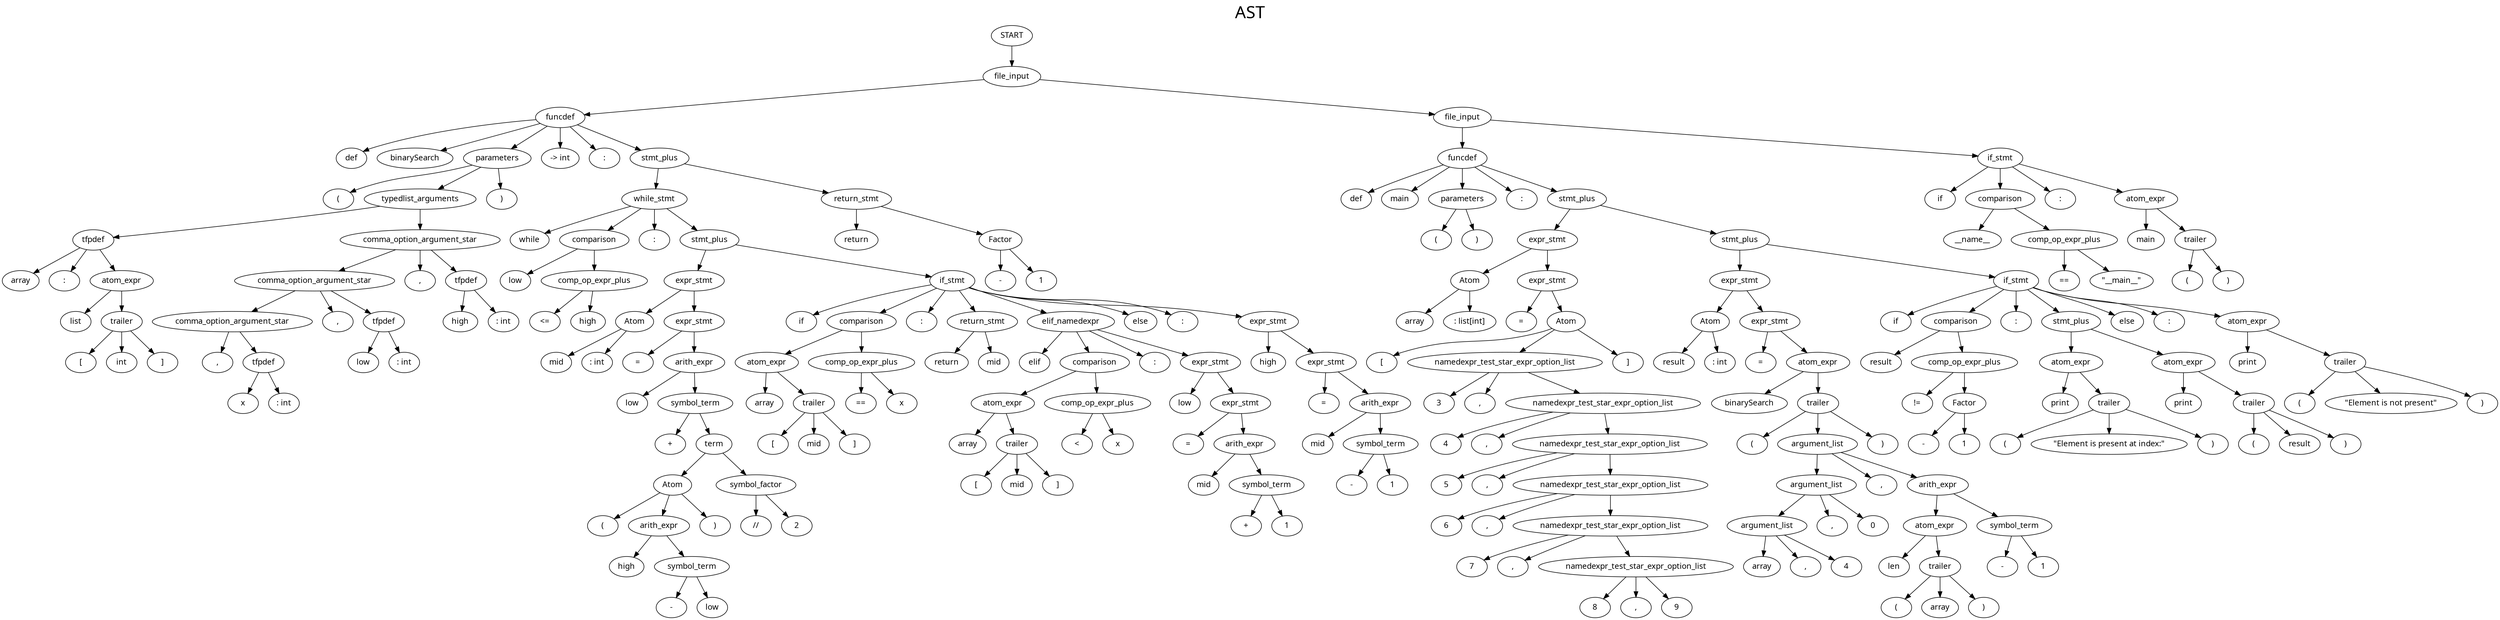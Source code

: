 digraph G{

label     = "AST"
fontname  = "Cascadia code"
fontsize  = 30
labelloc  = t

node   [ fontname="Cascadia code" ]
	670		[ style = solid label = "START"  ];
	670 -> 669
	669		[ style = solid label = "file_input"  ];
	669 -> 301
	301		[ style = solid label = "funcdef"  ];
	301 -> 0
	0		[ style = solid label = "def"  ];
	301 -> 1
	1		[ style = solid label = "binarySearch"  ];
	301 -> 47
	47		[ style = solid label = "parameters"  ];
	47 -> 2
	2		[ style = solid label = "("  ];
	47 -> 46
	46		[ style = solid label = "typedlist_arguments"  ];
	46 -> 30
	30		[ style = solid label = "tfpdef"  ];
	30 -> 3
	3		[ style = solid label = "array"  ];
	30 -> 4
	4		[ style = solid label = ":"  ];
	30 -> 21
	21		[ style = solid label = "atom_expr"  ];
	21 -> 5
	5		[ style = solid label = "list"  ];
	21 -> 18
	18		[ style = solid label = "trailer"  ];
	18 -> 6
	6		[ style = solid label = "["  ];
	18 -> 7
	7		[ style = solid label = "int"  ];
	18 -> 8
	8		[ style = solid label = "]"  ];
	46 -> 45
	45		[ style = solid label = "comma_option_argument_star"  ];
	45 -> 40
	40		[ style = solid label = "comma_option_argument_star"  ];
	40 -> 35
	35		[ style = solid label = "comma_option_argument_star"  ];
	35 -> 19
	19		[ style = solid label = ","  ];
	35 -> 33
	33		[ style = solid label = "tfpdef"  ];
	33 -> 31
	31		[ style = solid label = "x"  ];
	33 -> 32
	32		[ style = solid label = ": int"  ];
	40 -> 34
	34		[ style = solid label = ","  ];
	40 -> 38
	38		[ style = solid label = "tfpdef"  ];
	38 -> 36
	36		[ style = solid label = "low"  ];
	38 -> 37
	37		[ style = solid label = ": int"  ];
	45 -> 39
	39		[ style = solid label = ","  ];
	45 -> 43
	43		[ style = solid label = "tfpdef"  ];
	43 -> 41
	41		[ style = solid label = "high"  ];
	43 -> 42
	42		[ style = solid label = ": int"  ];
	47 -> 44
	44		[ style = solid label = ")"  ];
	301 -> 48
	48		[ style = solid label = "-> int"  ];
	301 -> 49
	49		[ style = solid label = ":"  ];
	301 -> 300
	300		[ style = solid label = "stmt_plus"  ];
	300 -> 284
	284		[ style = solid label = "while_stmt"  ];
	284 -> 50
	50		[ style = solid label = "while"  ];
	284 -> 70
	70		[ style = solid label = "comparison"  ];
	70 -> 51
	51		[ style = solid label = "low"  ];
	70 -> 69
	69		[ style = solid label = "comp_op_expr_plus"  ];
	69 -> 52
	52		[ style = solid label = "<="  ];
	69 -> 60
	60		[ style = solid label = "high"  ];
	284 -> 61
	61		[ style = solid label = ":"  ];
	284 -> 282
	282		[ style = solid label = "stmt_plus"  ];
	282 -> 126
	126		[ style = solid label = "expr_stmt"  ];
	126 -> 75
	75		[ style = solid label = "Atom"  ];
	75 -> 73
	73		[ style = solid label = "mid"  ];
	75 -> 74
	74		[ style = solid label = ": int"  ];
	126 -> 125
	125		[ style = solid label = "expr_stmt"  ];
	125 -> 76
	76		[ style = solid label = "="  ];
	125 -> 117
	117		[ style = solid label = "arith_expr"  ];
	117 -> 87
	87		[ style = solid label = "low"  ];
	117 -> 116
	116		[ style = solid label = "symbol_term"  ];
	116 -> 88
	88		[ style = solid label = "+"  ];
	116 -> 115
	115		[ style = solid label = "term"  ];
	115 -> 108
	108		[ style = solid label = "Atom"  ];
	108 -> 91
	91		[ style = solid label = "("  ];
	108 -> 101
	101		[ style = solid label = "arith_expr"  ];
	101 -> 92
	92		[ style = solid label = "high"  ];
	101 -> 100
	100		[ style = solid label = "symbol_term"  ];
	100 -> 93
	93		[ style = solid label = "-"  ];
	100 -> 96
	96		[ style = solid label = "low"  ];
	108 -> 97
	97		[ style = solid label = ")"  ];
	115 -> 113
	113		[ style = solid label = "symbol_factor"  ];
	113 -> 109
	109		[ style = solid label = "//"  ];
	113 -> 111
	111		[ style = solid label = "2"  ];
	282 -> 281
	281		[ style = solid label = "if_stmt"  ];
	281 -> 128
	128		[ style = solid label = "if"  ];
	281 -> 162
	162		[ style = solid label = "comparison"  ];
	162 -> 145
	145		[ style = solid label = "atom_expr"  ];
	145 -> 129
	129		[ style = solid label = "array"  ];
	145 -> 142
	142		[ style = solid label = "trailer"  ];
	142 -> 130
	130		[ style = solid label = "["  ];
	142 -> 131
	131		[ style = solid label = "mid"  ];
	142 -> 132
	132		[ style = solid label = "]"  ];
	162 -> 161
	161		[ style = solid label = "comp_op_expr_plus"  ];
	161 -> 143
	143		[ style = solid label = "=="  ];
	161 -> 152
	152		[ style = solid label = "x"  ];
	281 -> 153
	153		[ style = solid label = ":"  ];
	281 -> 177
	177		[ style = solid label = "return_stmt"  ];
	177 -> 165
	165		[ style = solid label = "return"  ];
	177 -> 166
	166		[ style = solid label = "mid"  ];
	281 -> 248
	248		[ style = solid label = "elif_namedexpr"  ];
	248 -> 179
	179		[ style = solid label = "elif"  ];
	248 -> 213
	213		[ style = solid label = "comparison"  ];
	213 -> 196
	196		[ style = solid label = "atom_expr"  ];
	196 -> 180
	180		[ style = solid label = "array"  ];
	196 -> 193
	193		[ style = solid label = "trailer"  ];
	193 -> 181
	181		[ style = solid label = "["  ];
	193 -> 182
	182		[ style = solid label = "mid"  ];
	193 -> 183
	183		[ style = solid label = "]"  ];
	213 -> 212
	212		[ style = solid label = "comp_op_expr_plus"  ];
	212 -> 194
	194		[ style = solid label = "<"  ];
	212 -> 203
	203		[ style = solid label = "x"  ];
	248 -> 204
	204		[ style = solid label = ":"  ];
	248 -> 245
	245		[ style = solid label = "expr_stmt"  ];
	245 -> 216
	216		[ style = solid label = "low"  ];
	245 -> 244
	244		[ style = solid label = "expr_stmt"  ];
	244 -> 217
	217		[ style = solid label = "="  ];
	244 -> 236
	236		[ style = solid label = "arith_expr"  ];
	236 -> 228
	228		[ style = solid label = "mid"  ];
	236 -> 235
	235		[ style = solid label = "symbol_term"  ];
	235 -> 229
	229		[ style = solid label = "+"  ];
	235 -> 232
	232		[ style = solid label = "1"  ];
	281 -> 247
	247		[ style = solid label = "else"  ];
	281 -> 249
	249		[ style = solid label = ":"  ];
	281 -> 279
	279		[ style = solid label = "expr_stmt"  ];
	279 -> 250
	250		[ style = solid label = "high"  ];
	279 -> 278
	278		[ style = solid label = "expr_stmt"  ];
	278 -> 251
	251		[ style = solid label = "="  ];
	278 -> 270
	270		[ style = solid label = "arith_expr"  ];
	270 -> 262
	262		[ style = solid label = "mid"  ];
	270 -> 269
	269		[ style = solid label = "symbol_term"  ];
	269 -> 263
	263		[ style = solid label = "-"  ];
	269 -> 266
	266		[ style = solid label = "1"  ];
	300 -> 298
	298		[ style = solid label = "return_stmt"  ];
	298 -> 283
	283		[ style = solid label = "return"  ];
	298 -> 288
	288		[ style = solid label = "Factor"  ];
	288 -> 285
	285		[ style = solid label = "-"  ];
	288 -> 286
	286		[ style = solid label = "1"  ];
	669 -> 668
	668		[ style = solid label = "file_input"  ];
	668 -> 626
	626		[ style = solid label = "funcdef"  ];
	626 -> 302
	302		[ style = solid label = "def"  ];
	626 -> 303
	303		[ style = solid label = "main"  ];
	626 -> 306
	306		[ style = solid label = "parameters"  ];
	306 -> 304
	304		[ style = solid label = "("  ];
	306 -> 305
	305		[ style = solid label = ")"  ];
	626 -> 307
	307		[ style = solid label = ":"  ];
	626 -> 625
	625		[ style = solid label = "stmt_plus"  ];
	625 -> 418
	418		[ style = solid label = "expr_stmt"  ];
	418 -> 310
	310		[ style = solid label = "Atom"  ];
	310 -> 308
	308		[ style = solid label = "array"  ];
	310 -> 309
	309		[ style = solid label = ": list[int]"  ];
	418 -> 417
	417		[ style = solid label = "expr_stmt"  ];
	417 -> 311
	311		[ style = solid label = "="  ];
	417 -> 406
	406		[ style = solid label = "Atom"  ];
	406 -> 322
	322		[ style = solid label = "["  ];
	406 -> 405
	405		[ style = solid label = "namedexpr_test_star_expr_option_list"  ];
	405 -> 323
	323		[ style = solid label = "3"  ];
	405 -> 324
	324		[ style = solid label = ","  ];
	405 -> 404
	404		[ style = solid label = "namedexpr_test_star_expr_option_list"  ];
	404 -> 334
	334		[ style = solid label = "4"  ];
	404 -> 335
	335		[ style = solid label = ","  ];
	404 -> 403
	403		[ style = solid label = "namedexpr_test_star_expr_option_list"  ];
	403 -> 345
	345		[ style = solid label = "5"  ];
	403 -> 346
	346		[ style = solid label = ","  ];
	403 -> 402
	402		[ style = solid label = "namedexpr_test_star_expr_option_list"  ];
	402 -> 356
	356		[ style = solid label = "6"  ];
	402 -> 357
	357		[ style = solid label = ","  ];
	402 -> 401
	401		[ style = solid label = "namedexpr_test_star_expr_option_list"  ];
	401 -> 367
	367		[ style = solid label = "7"  ];
	401 -> 368
	368		[ style = solid label = ","  ];
	401 -> 400
	400		[ style = solid label = "namedexpr_test_star_expr_option_list"  ];
	400 -> 378
	378		[ style = solid label = "8"  ];
	400 -> 379
	379		[ style = solid label = ","  ];
	400 -> 389
	389		[ style = solid label = "9"  ];
	406 -> 390
	390		[ style = solid label = "]"  ];
	625 -> 624
	624		[ style = solid label = "stmt_plus"  ];
	624 -> 515
	515		[ style = solid label = "expr_stmt"  ];
	515 -> 422
	422		[ style = solid label = "Atom"  ];
	422 -> 420
	420		[ style = solid label = "result"  ];
	422 -> 421
	421		[ style = solid label = ": int"  ];
	515 -> 514
	514		[ style = solid label = "expr_stmt"  ];
	514 -> 423
	423		[ style = solid label = "="  ];
	514 -> 504
	504		[ style = solid label = "atom_expr"  ];
	504 -> 434
	434		[ style = solid label = "binarySearch"  ];
	504 -> 502
	502		[ style = solid label = "trailer"  ];
	502 -> 435
	435		[ style = solid label = "("  ];
	502 -> 501
	501		[ style = solid label = "argument_list"  ];
	501 -> 470
	470		[ style = solid label = "argument_list"  ];
	470 -> 458
	458		[ style = solid label = "argument_list"  ];
	458 -> 436
	436		[ style = solid label = "array"  ];
	458 -> 437
	437		[ style = solid label = ","  ];
	458 -> 447
	447		[ style = solid label = "4"  ];
	470 -> 448
	448		[ style = solid label = ","  ];
	470 -> 459
	459		[ style = solid label = "0"  ];
	501 -> 460
	460		[ style = solid label = ","  ];
	501 -> 494
	494		[ style = solid label = "arith_expr"  ];
	494 -> 487
	487		[ style = solid label = "atom_expr"  ];
	487 -> 471
	471		[ style = solid label = "len"  ];
	487 -> 484
	484		[ style = solid label = "trailer"  ];
	484 -> 472
	472		[ style = solid label = "("  ];
	484 -> 473
	473		[ style = solid label = "array"  ];
	484 -> 474
	474		[ style = solid label = ")"  ];
	494 -> 493
	493		[ style = solid label = "symbol_term"  ];
	493 -> 485
	485		[ style = solid label = "-"  ];
	493 -> 489
	489		[ style = solid label = "1"  ];
	502 -> 490
	490		[ style = solid label = ")"  ];
	624 -> 623
	623		[ style = solid label = "if_stmt"  ];
	623 -> 517
	517		[ style = solid label = "if"  ];
	623 -> 539
	539		[ style = solid label = "comparison"  ];
	539 -> 518
	518		[ style = solid label = "result"  ];
	539 -> 538
	538		[ style = solid label = "comp_op_expr_plus"  ];
	538 -> 519
	519		[ style = solid label = "!="  ];
	538 -> 531
	531		[ style = solid label = "Factor"  ];
	531 -> 527
	527		[ style = solid label = "-"  ];
	531 -> 528
	528		[ style = solid label = "1"  ];
	623 -> 529
	529		[ style = solid label = ":"  ];
	623 -> 594
	594		[ style = solid label = "stmt_plus"  ];
	594 -> 557
	557		[ style = solid label = "atom_expr"  ];
	557 -> 542
	542		[ style = solid label = "print"  ];
	557 -> 555
	555		[ style = solid label = "trailer"  ];
	555 -> 543
	543		[ style = solid label = "("  ];
	555 -> 544
	544		[ style = solid label = "\"Element is present at index:\""  ];
	555 -> 545
	545		[ style = solid label = ")"  ];
	594 -> 583
	583		[ style = solid label = "atom_expr"  ];
	583 -> 568
	568		[ style = solid label = "print"  ];
	583 -> 581
	581		[ style = solid label = "trailer"  ];
	581 -> 569
	569		[ style = solid label = "("  ];
	581 -> 570
	570		[ style = solid label = "result"  ];
	581 -> 571
	571		[ style = solid label = ")"  ];
	623 -> 595
	595		[ style = solid label = "else"  ];
	623 -> 596
	596		[ style = solid label = ":"  ];
	623 -> 612
	612		[ style = solid label = "atom_expr"  ];
	612 -> 597
	597		[ style = solid label = "print"  ];
	612 -> 610
	610		[ style = solid label = "trailer"  ];
	610 -> 598
	598		[ style = solid label = "("  ];
	610 -> 599
	599		[ style = solid label = "\"Element is not present\""  ];
	610 -> 600
	600		[ style = solid label = ")"  ];
	668 -> 666
	666		[ style = solid label = "if_stmt"  ];
	666 -> 627
	627		[ style = solid label = "if"  ];
	666 -> 647
	647		[ style = solid label = "comparison"  ];
	647 -> 628
	628		[ style = solid label = "__name__"  ];
	647 -> 646
	646		[ style = solid label = "comp_op_expr_plus"  ];
	646 -> 629
	629		[ style = solid label = "=="  ];
	646 -> 637
	637		[ style = solid label = "\"__main__\""  ];
	666 -> 638
	638		[ style = solid label = ":"  ];
	666 -> 655
	655		[ style = solid label = "atom_expr"  ];
	655 -> 650
	650		[ style = solid label = "main"  ];
	655 -> 653
	653		[ style = solid label = "trailer"  ];
	653 -> 651
	651		[ style = solid label = "("  ];
	653 -> 652
	652		[ style = solid label = ")"  ];
}